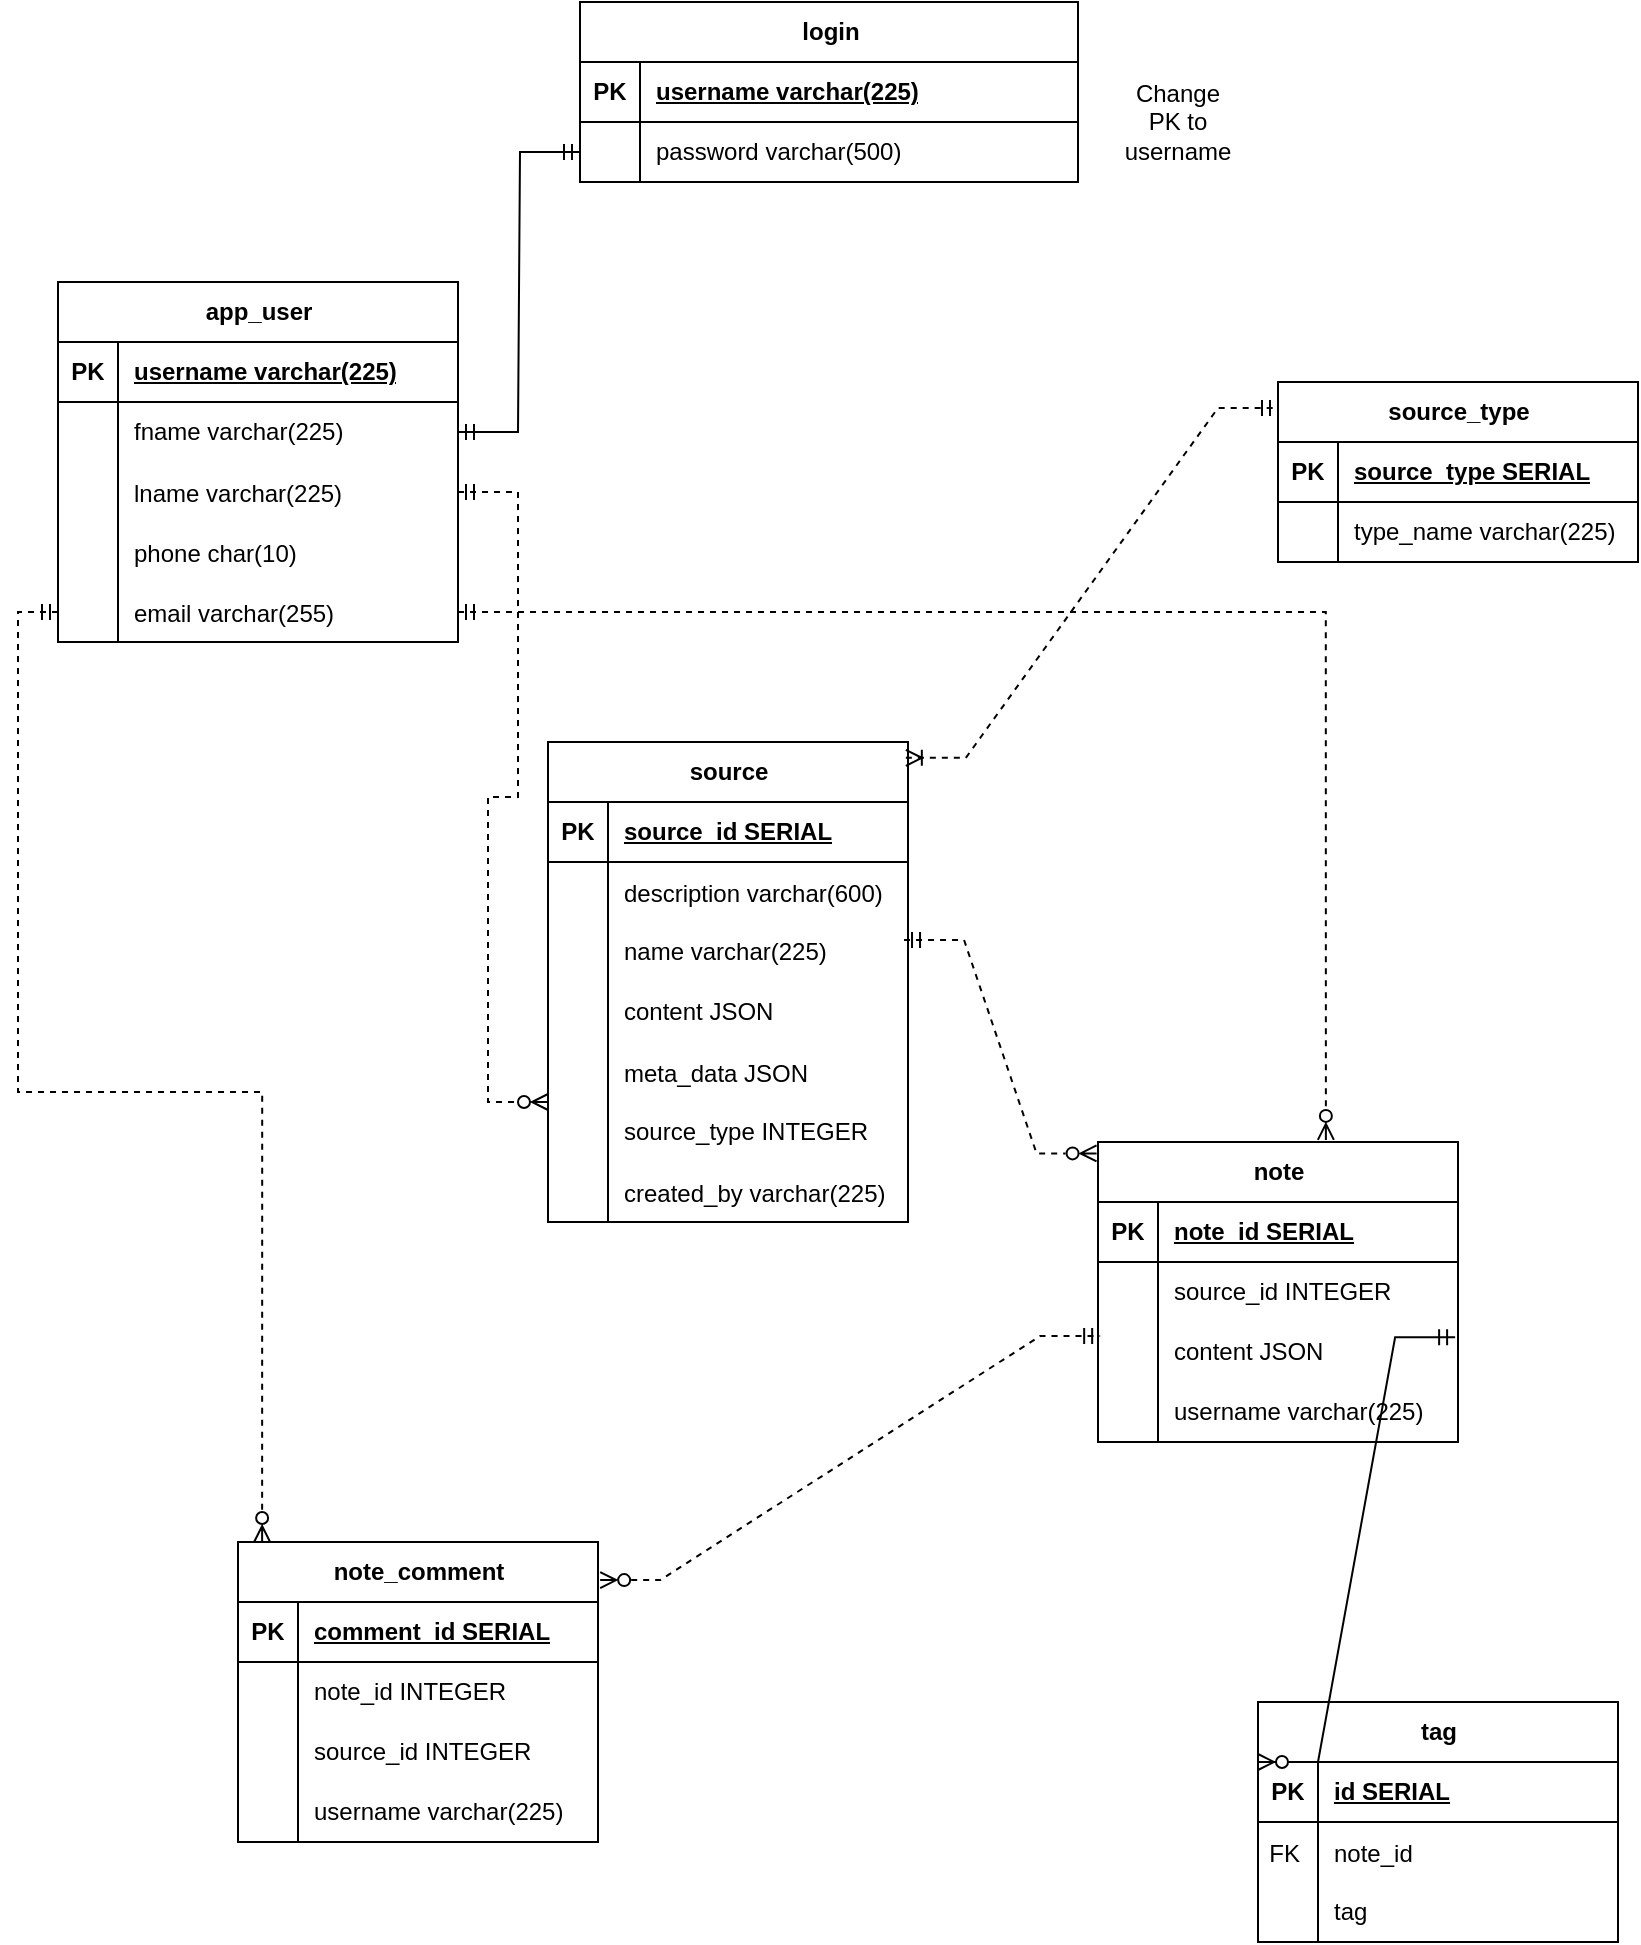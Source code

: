 <mxfile version="23.0.2" type="device">
  <diagram id="R2lEEEUBdFMjLlhIrx00" name="Page-1">
    <mxGraphModel dx="2899" dy="1194" grid="1" gridSize="10" guides="1" tooltips="1" connect="1" arrows="1" fold="1" page="1" pageScale="1" pageWidth="850" pageHeight="1100" math="0" shadow="0" extFonts="Permanent Marker^https://fonts.googleapis.com/css?family=Permanent+Marker">
      <root>
        <mxCell id="0" />
        <mxCell id="1" parent="0" />
        <mxCell id="jBe3QeOH1B4ZWQV6k8TV-5" value="app_user" style="shape=table;startSize=30;container=1;collapsible=1;childLayout=tableLayout;fixedRows=1;rowLines=0;fontStyle=1;align=center;resizeLast=1;html=1;" parent="1" vertex="1">
          <mxGeometry x="10" y="220" width="200" height="180" as="geometry" />
        </mxCell>
        <mxCell id="jBe3QeOH1B4ZWQV6k8TV-6" value="" style="shape=tableRow;horizontal=0;startSize=0;swimlaneHead=0;swimlaneBody=0;fillColor=none;collapsible=0;dropTarget=0;points=[[0,0.5],[1,0.5]];portConstraint=eastwest;top=0;left=0;right=0;bottom=1;" parent="jBe3QeOH1B4ZWQV6k8TV-5" vertex="1">
          <mxGeometry y="30" width="200" height="30" as="geometry" />
        </mxCell>
        <mxCell id="jBe3QeOH1B4ZWQV6k8TV-7" value="PK" style="shape=partialRectangle;connectable=0;fillColor=none;top=0;left=0;bottom=0;right=0;fontStyle=1;overflow=hidden;whiteSpace=wrap;html=1;" parent="jBe3QeOH1B4ZWQV6k8TV-6" vertex="1">
          <mxGeometry width="30" height="30" as="geometry">
            <mxRectangle width="30" height="30" as="alternateBounds" />
          </mxGeometry>
        </mxCell>
        <mxCell id="jBe3QeOH1B4ZWQV6k8TV-8" value="username varchar(225)" style="shape=partialRectangle;connectable=0;fillColor=none;top=0;left=0;bottom=0;right=0;align=left;spacingLeft=6;fontStyle=5;overflow=hidden;whiteSpace=wrap;html=1;" parent="jBe3QeOH1B4ZWQV6k8TV-6" vertex="1">
          <mxGeometry x="30" width="170" height="30" as="geometry">
            <mxRectangle width="170" height="30" as="alternateBounds" />
          </mxGeometry>
        </mxCell>
        <mxCell id="jBe3QeOH1B4ZWQV6k8TV-12" value="" style="shape=tableRow;horizontal=0;startSize=0;swimlaneHead=0;swimlaneBody=0;fillColor=none;collapsible=0;dropTarget=0;points=[[0,0.5],[1,0.5]];portConstraint=eastwest;top=0;left=0;right=0;bottom=0;" parent="jBe3QeOH1B4ZWQV6k8TV-5" vertex="1">
          <mxGeometry y="60" width="200" height="30" as="geometry" />
        </mxCell>
        <mxCell id="jBe3QeOH1B4ZWQV6k8TV-13" value="" style="shape=partialRectangle;connectable=0;fillColor=none;top=0;left=0;bottom=0;right=0;editable=1;overflow=hidden;whiteSpace=wrap;html=1;" parent="jBe3QeOH1B4ZWQV6k8TV-12" vertex="1">
          <mxGeometry width="30" height="30" as="geometry">
            <mxRectangle width="30" height="30" as="alternateBounds" />
          </mxGeometry>
        </mxCell>
        <mxCell id="jBe3QeOH1B4ZWQV6k8TV-14" value="fname varchar(225)" style="shape=partialRectangle;connectable=0;fillColor=none;top=0;left=0;bottom=0;right=0;align=left;spacingLeft=6;overflow=hidden;whiteSpace=wrap;html=1;" parent="jBe3QeOH1B4ZWQV6k8TV-12" vertex="1">
          <mxGeometry x="30" width="170" height="30" as="geometry">
            <mxRectangle width="170" height="30" as="alternateBounds" />
          </mxGeometry>
        </mxCell>
        <mxCell id="jBe3QeOH1B4ZWQV6k8TV-83" value="" style="shape=tableRow;horizontal=0;startSize=0;swimlaneHead=0;swimlaneBody=0;fillColor=none;collapsible=0;dropTarget=0;points=[[0,0.5],[1,0.5]];portConstraint=eastwest;top=0;left=0;right=0;bottom=0;" parent="jBe3QeOH1B4ZWQV6k8TV-5" vertex="1">
          <mxGeometry y="90" width="200" height="30" as="geometry" />
        </mxCell>
        <mxCell id="jBe3QeOH1B4ZWQV6k8TV-84" value="" style="shape=partialRectangle;connectable=0;fillColor=none;top=0;left=0;bottom=0;right=0;editable=1;overflow=hidden;" parent="jBe3QeOH1B4ZWQV6k8TV-83" vertex="1">
          <mxGeometry width="30" height="30" as="geometry">
            <mxRectangle width="30" height="30" as="alternateBounds" />
          </mxGeometry>
        </mxCell>
        <mxCell id="jBe3QeOH1B4ZWQV6k8TV-85" value="lname varchar(225)" style="shape=partialRectangle;connectable=0;fillColor=none;top=0;left=0;bottom=0;right=0;align=left;spacingLeft=6;overflow=hidden;" parent="jBe3QeOH1B4ZWQV6k8TV-83" vertex="1">
          <mxGeometry x="30" width="170" height="30" as="geometry">
            <mxRectangle width="170" height="30" as="alternateBounds" />
          </mxGeometry>
        </mxCell>
        <mxCell id="jBe3QeOH1B4ZWQV6k8TV-128" value="" style="shape=tableRow;horizontal=0;startSize=0;swimlaneHead=0;swimlaneBody=0;fillColor=none;collapsible=0;dropTarget=0;points=[[0,0.5],[1,0.5]];portConstraint=eastwest;top=0;left=0;right=0;bottom=0;" parent="jBe3QeOH1B4ZWQV6k8TV-5" vertex="1">
          <mxGeometry y="120" width="200" height="30" as="geometry" />
        </mxCell>
        <mxCell id="jBe3QeOH1B4ZWQV6k8TV-129" value="" style="shape=partialRectangle;connectable=0;fillColor=none;top=0;left=0;bottom=0;right=0;editable=1;overflow=hidden;" parent="jBe3QeOH1B4ZWQV6k8TV-128" vertex="1">
          <mxGeometry width="30" height="30" as="geometry">
            <mxRectangle width="30" height="30" as="alternateBounds" />
          </mxGeometry>
        </mxCell>
        <mxCell id="jBe3QeOH1B4ZWQV6k8TV-130" value="phone char(10)" style="shape=partialRectangle;connectable=0;fillColor=none;top=0;left=0;bottom=0;right=0;align=left;spacingLeft=6;overflow=hidden;" parent="jBe3QeOH1B4ZWQV6k8TV-128" vertex="1">
          <mxGeometry x="30" width="170" height="30" as="geometry">
            <mxRectangle width="170" height="30" as="alternateBounds" />
          </mxGeometry>
        </mxCell>
        <mxCell id="jBe3QeOH1B4ZWQV6k8TV-86" value="" style="shape=tableRow;horizontal=0;startSize=0;swimlaneHead=0;swimlaneBody=0;fillColor=none;collapsible=0;dropTarget=0;points=[[0,0.5],[1,0.5]];portConstraint=eastwest;top=0;left=0;right=0;bottom=0;" parent="jBe3QeOH1B4ZWQV6k8TV-5" vertex="1">
          <mxGeometry y="150" width="200" height="30" as="geometry" />
        </mxCell>
        <mxCell id="jBe3QeOH1B4ZWQV6k8TV-87" value="" style="shape=partialRectangle;connectable=0;fillColor=none;top=0;left=0;bottom=0;right=0;editable=1;overflow=hidden;" parent="jBe3QeOH1B4ZWQV6k8TV-86" vertex="1">
          <mxGeometry width="30" height="30" as="geometry">
            <mxRectangle width="30" height="30" as="alternateBounds" />
          </mxGeometry>
        </mxCell>
        <mxCell id="jBe3QeOH1B4ZWQV6k8TV-88" value="email varchar(255)" style="shape=partialRectangle;connectable=0;fillColor=none;top=0;left=0;bottom=0;right=0;align=left;spacingLeft=6;overflow=hidden;" parent="jBe3QeOH1B4ZWQV6k8TV-86" vertex="1">
          <mxGeometry x="30" width="170" height="30" as="geometry">
            <mxRectangle width="170" height="30" as="alternateBounds" />
          </mxGeometry>
        </mxCell>
        <mxCell id="jBe3QeOH1B4ZWQV6k8TV-18" value="login" style="shape=table;startSize=30;container=1;collapsible=1;childLayout=tableLayout;fixedRows=1;rowLines=0;fontStyle=1;align=center;resizeLast=1;html=1;" parent="1" vertex="1">
          <mxGeometry x="271" y="80" width="249" height="90" as="geometry" />
        </mxCell>
        <mxCell id="jBe3QeOH1B4ZWQV6k8TV-19" value="" style="shape=tableRow;horizontal=0;startSize=0;swimlaneHead=0;swimlaneBody=0;fillColor=none;collapsible=0;dropTarget=0;points=[[0,0.5],[1,0.5]];portConstraint=eastwest;top=0;left=0;right=0;bottom=1;" parent="jBe3QeOH1B4ZWQV6k8TV-18" vertex="1">
          <mxGeometry y="30" width="249" height="30" as="geometry" />
        </mxCell>
        <mxCell id="jBe3QeOH1B4ZWQV6k8TV-20" value="PK" style="shape=partialRectangle;connectable=0;fillColor=none;top=0;left=0;bottom=0;right=0;fontStyle=1;overflow=hidden;whiteSpace=wrap;html=1;" parent="jBe3QeOH1B4ZWQV6k8TV-19" vertex="1">
          <mxGeometry width="30" height="30" as="geometry">
            <mxRectangle width="30" height="30" as="alternateBounds" />
          </mxGeometry>
        </mxCell>
        <mxCell id="jBe3QeOH1B4ZWQV6k8TV-21" value="username varchar(225)" style="shape=partialRectangle;connectable=0;fillColor=none;top=0;left=0;bottom=0;right=0;align=left;spacingLeft=6;fontStyle=5;overflow=hidden;whiteSpace=wrap;html=1;" parent="jBe3QeOH1B4ZWQV6k8TV-19" vertex="1">
          <mxGeometry x="30" width="219" height="30" as="geometry">
            <mxRectangle width="219" height="30" as="alternateBounds" />
          </mxGeometry>
        </mxCell>
        <mxCell id="jBe3QeOH1B4ZWQV6k8TV-25" value="" style="shape=tableRow;horizontal=0;startSize=0;swimlaneHead=0;swimlaneBody=0;fillColor=none;collapsible=0;dropTarget=0;points=[[0,0.5],[1,0.5]];portConstraint=eastwest;top=0;left=0;right=0;bottom=0;" parent="jBe3QeOH1B4ZWQV6k8TV-18" vertex="1">
          <mxGeometry y="60" width="249" height="30" as="geometry" />
        </mxCell>
        <mxCell id="jBe3QeOH1B4ZWQV6k8TV-26" value="" style="shape=partialRectangle;connectable=0;fillColor=none;top=0;left=0;bottom=0;right=0;editable=1;overflow=hidden;whiteSpace=wrap;html=1;" parent="jBe3QeOH1B4ZWQV6k8TV-25" vertex="1">
          <mxGeometry width="30" height="30" as="geometry">
            <mxRectangle width="30" height="30" as="alternateBounds" />
          </mxGeometry>
        </mxCell>
        <mxCell id="jBe3QeOH1B4ZWQV6k8TV-27" value="password varchar(500)" style="shape=partialRectangle;connectable=0;fillColor=none;top=0;left=0;bottom=0;right=0;align=left;spacingLeft=6;overflow=hidden;whiteSpace=wrap;html=1;" parent="jBe3QeOH1B4ZWQV6k8TV-25" vertex="1">
          <mxGeometry x="30" width="219" height="30" as="geometry">
            <mxRectangle width="219" height="30" as="alternateBounds" />
          </mxGeometry>
        </mxCell>
        <mxCell id="jBe3QeOH1B4ZWQV6k8TV-31" value="source" style="shape=table;startSize=30;container=1;collapsible=1;childLayout=tableLayout;fixedRows=1;rowLines=0;fontStyle=1;align=center;resizeLast=1;html=1;" parent="1" vertex="1">
          <mxGeometry x="255" y="450" width="180" height="240" as="geometry" />
        </mxCell>
        <mxCell id="jBe3QeOH1B4ZWQV6k8TV-32" value="" style="shape=tableRow;horizontal=0;startSize=0;swimlaneHead=0;swimlaneBody=0;fillColor=none;collapsible=0;dropTarget=0;points=[[0,0.5],[1,0.5]];portConstraint=eastwest;top=0;left=0;right=0;bottom=1;" parent="jBe3QeOH1B4ZWQV6k8TV-31" vertex="1">
          <mxGeometry y="30" width="180" height="30" as="geometry" />
        </mxCell>
        <mxCell id="jBe3QeOH1B4ZWQV6k8TV-33" value="PK" style="shape=partialRectangle;connectable=0;fillColor=none;top=0;left=0;bottom=0;right=0;fontStyle=1;overflow=hidden;whiteSpace=wrap;html=1;" parent="jBe3QeOH1B4ZWQV6k8TV-32" vertex="1">
          <mxGeometry width="30" height="30" as="geometry">
            <mxRectangle width="30" height="30" as="alternateBounds" />
          </mxGeometry>
        </mxCell>
        <mxCell id="jBe3QeOH1B4ZWQV6k8TV-34" value="source_id SERIAL" style="shape=partialRectangle;connectable=0;fillColor=none;top=0;left=0;bottom=0;right=0;align=left;spacingLeft=6;fontStyle=5;overflow=hidden;whiteSpace=wrap;html=1;" parent="jBe3QeOH1B4ZWQV6k8TV-32" vertex="1">
          <mxGeometry x="30" width="150" height="30" as="geometry">
            <mxRectangle width="150" height="30" as="alternateBounds" />
          </mxGeometry>
        </mxCell>
        <mxCell id="jBe3QeOH1B4ZWQV6k8TV-123" value="" style="shape=tableRow;horizontal=0;startSize=0;swimlaneHead=0;swimlaneBody=0;fillColor=none;collapsible=0;dropTarget=0;points=[[0,0.5],[1,0.5]];portConstraint=eastwest;top=0;left=0;right=0;bottom=0;" parent="jBe3QeOH1B4ZWQV6k8TV-31" vertex="1">
          <mxGeometry y="60" width="180" height="30" as="geometry" />
        </mxCell>
        <mxCell id="jBe3QeOH1B4ZWQV6k8TV-124" value="" style="shape=partialRectangle;connectable=0;fillColor=none;top=0;left=0;bottom=0;right=0;editable=1;overflow=hidden;" parent="jBe3QeOH1B4ZWQV6k8TV-123" vertex="1">
          <mxGeometry width="30" height="30" as="geometry">
            <mxRectangle width="30" height="30" as="alternateBounds" />
          </mxGeometry>
        </mxCell>
        <mxCell id="jBe3QeOH1B4ZWQV6k8TV-125" value="description varchar(600)" style="shape=partialRectangle;connectable=0;fillColor=none;top=0;left=0;bottom=0;right=0;align=left;spacingLeft=6;overflow=hidden;" parent="jBe3QeOH1B4ZWQV6k8TV-123" vertex="1">
          <mxGeometry x="30" width="150" height="30" as="geometry">
            <mxRectangle width="150" height="30" as="alternateBounds" />
          </mxGeometry>
        </mxCell>
        <mxCell id="jBe3QeOH1B4ZWQV6k8TV-35" value="" style="shape=tableRow;horizontal=0;startSize=0;swimlaneHead=0;swimlaneBody=0;fillColor=none;collapsible=0;dropTarget=0;points=[[0,0.5],[1,0.5]];portConstraint=eastwest;top=0;left=0;right=0;bottom=0;" parent="jBe3QeOH1B4ZWQV6k8TV-31" vertex="1">
          <mxGeometry y="90" width="180" height="30" as="geometry" />
        </mxCell>
        <mxCell id="jBe3QeOH1B4ZWQV6k8TV-36" value="" style="shape=partialRectangle;connectable=0;fillColor=none;top=0;left=0;bottom=0;right=0;editable=1;overflow=hidden;whiteSpace=wrap;html=1;" parent="jBe3QeOH1B4ZWQV6k8TV-35" vertex="1">
          <mxGeometry width="30" height="30" as="geometry">
            <mxRectangle width="30" height="30" as="alternateBounds" />
          </mxGeometry>
        </mxCell>
        <mxCell id="jBe3QeOH1B4ZWQV6k8TV-37" value="name varchar(225)" style="shape=partialRectangle;connectable=0;fillColor=none;top=0;left=0;bottom=0;right=0;align=left;spacingLeft=6;overflow=hidden;whiteSpace=wrap;html=1;" parent="jBe3QeOH1B4ZWQV6k8TV-35" vertex="1">
          <mxGeometry x="30" width="150" height="30" as="geometry">
            <mxRectangle width="150" height="30" as="alternateBounds" />
          </mxGeometry>
        </mxCell>
        <mxCell id="jBe3QeOH1B4ZWQV6k8TV-38" value="" style="shape=tableRow;horizontal=0;startSize=0;swimlaneHead=0;swimlaneBody=0;fillColor=none;collapsible=0;dropTarget=0;points=[[0,0.5],[1,0.5]];portConstraint=eastwest;top=0;left=0;right=0;bottom=0;" parent="jBe3QeOH1B4ZWQV6k8TV-31" vertex="1">
          <mxGeometry y="120" width="180" height="30" as="geometry" />
        </mxCell>
        <mxCell id="jBe3QeOH1B4ZWQV6k8TV-39" value="" style="shape=partialRectangle;connectable=0;fillColor=none;top=0;left=0;bottom=0;right=0;editable=1;overflow=hidden;whiteSpace=wrap;html=1;" parent="jBe3QeOH1B4ZWQV6k8TV-38" vertex="1">
          <mxGeometry width="30" height="30" as="geometry">
            <mxRectangle width="30" height="30" as="alternateBounds" />
          </mxGeometry>
        </mxCell>
        <mxCell id="jBe3QeOH1B4ZWQV6k8TV-40" value="content JSON" style="shape=partialRectangle;connectable=0;fillColor=none;top=0;left=0;bottom=0;right=0;align=left;spacingLeft=6;overflow=hidden;whiteSpace=wrap;html=1;" parent="jBe3QeOH1B4ZWQV6k8TV-38" vertex="1">
          <mxGeometry x="30" width="150" height="30" as="geometry">
            <mxRectangle width="150" height="30" as="alternateBounds" />
          </mxGeometry>
        </mxCell>
        <mxCell id="jBe3QeOH1B4ZWQV6k8TV-106" value="" style="shape=tableRow;horizontal=0;startSize=0;swimlaneHead=0;swimlaneBody=0;fillColor=none;collapsible=0;dropTarget=0;points=[[0,0.5],[1,0.5]];portConstraint=eastwest;top=0;left=0;right=0;bottom=0;" parent="jBe3QeOH1B4ZWQV6k8TV-31" vertex="1">
          <mxGeometry y="150" width="180" height="30" as="geometry" />
        </mxCell>
        <mxCell id="jBe3QeOH1B4ZWQV6k8TV-107" value="" style="shape=partialRectangle;connectable=0;fillColor=none;top=0;left=0;bottom=0;right=0;editable=1;overflow=hidden;" parent="jBe3QeOH1B4ZWQV6k8TV-106" vertex="1">
          <mxGeometry width="30" height="30" as="geometry">
            <mxRectangle width="30" height="30" as="alternateBounds" />
          </mxGeometry>
        </mxCell>
        <mxCell id="jBe3QeOH1B4ZWQV6k8TV-108" value="meta_data JSON" style="shape=partialRectangle;connectable=0;fillColor=none;top=0;left=0;bottom=0;right=0;align=left;spacingLeft=6;overflow=hidden;" parent="jBe3QeOH1B4ZWQV6k8TV-106" vertex="1">
          <mxGeometry x="30" width="150" height="30" as="geometry">
            <mxRectangle width="150" height="30" as="alternateBounds" />
          </mxGeometry>
        </mxCell>
        <mxCell id="jBe3QeOH1B4ZWQV6k8TV-41" value="" style="shape=tableRow;horizontal=0;startSize=0;swimlaneHead=0;swimlaneBody=0;fillColor=none;collapsible=0;dropTarget=0;points=[[0,0.5],[1,0.5]];portConstraint=eastwest;top=0;left=0;right=0;bottom=0;" parent="jBe3QeOH1B4ZWQV6k8TV-31" vertex="1">
          <mxGeometry y="180" width="180" height="30" as="geometry" />
        </mxCell>
        <mxCell id="jBe3QeOH1B4ZWQV6k8TV-42" value="" style="shape=partialRectangle;connectable=0;fillColor=none;top=0;left=0;bottom=0;right=0;editable=1;overflow=hidden;whiteSpace=wrap;html=1;" parent="jBe3QeOH1B4ZWQV6k8TV-41" vertex="1">
          <mxGeometry width="30" height="30" as="geometry">
            <mxRectangle width="30" height="30" as="alternateBounds" />
          </mxGeometry>
        </mxCell>
        <mxCell id="jBe3QeOH1B4ZWQV6k8TV-43" value="source_type INTEGER" style="shape=partialRectangle;connectable=0;fillColor=none;top=0;left=0;bottom=0;right=0;align=left;spacingLeft=6;overflow=hidden;whiteSpace=wrap;html=1;" parent="jBe3QeOH1B4ZWQV6k8TV-41" vertex="1">
          <mxGeometry x="30" width="150" height="30" as="geometry">
            <mxRectangle width="150" height="30" as="alternateBounds" />
          </mxGeometry>
        </mxCell>
        <mxCell id="jBe3QeOH1B4ZWQV6k8TV-114" value="" style="shape=tableRow;horizontal=0;startSize=0;swimlaneHead=0;swimlaneBody=0;fillColor=none;collapsible=0;dropTarget=0;points=[[0,0.5],[1,0.5]];portConstraint=eastwest;top=0;left=0;right=0;bottom=0;" parent="jBe3QeOH1B4ZWQV6k8TV-31" vertex="1">
          <mxGeometry y="210" width="180" height="30" as="geometry" />
        </mxCell>
        <mxCell id="jBe3QeOH1B4ZWQV6k8TV-115" value="" style="shape=partialRectangle;connectable=0;fillColor=none;top=0;left=0;bottom=0;right=0;editable=1;overflow=hidden;" parent="jBe3QeOH1B4ZWQV6k8TV-114" vertex="1">
          <mxGeometry width="30" height="30" as="geometry">
            <mxRectangle width="30" height="30" as="alternateBounds" />
          </mxGeometry>
        </mxCell>
        <mxCell id="jBe3QeOH1B4ZWQV6k8TV-116" value="created_by varchar(225)" style="shape=partialRectangle;connectable=0;fillColor=none;top=0;left=0;bottom=0;right=0;align=left;spacingLeft=6;overflow=hidden;" parent="jBe3QeOH1B4ZWQV6k8TV-114" vertex="1">
          <mxGeometry x="30" width="150" height="30" as="geometry">
            <mxRectangle width="150" height="30" as="alternateBounds" />
          </mxGeometry>
        </mxCell>
        <mxCell id="jBe3QeOH1B4ZWQV6k8TV-44" value="source_type" style="shape=table;startSize=30;container=1;collapsible=1;childLayout=tableLayout;fixedRows=1;rowLines=0;fontStyle=1;align=center;resizeLast=1;html=1;" parent="1" vertex="1">
          <mxGeometry x="620" y="270" width="180" height="90" as="geometry" />
        </mxCell>
        <mxCell id="jBe3QeOH1B4ZWQV6k8TV-45" value="" style="shape=tableRow;horizontal=0;startSize=0;swimlaneHead=0;swimlaneBody=0;fillColor=none;collapsible=0;dropTarget=0;points=[[0,0.5],[1,0.5]];portConstraint=eastwest;top=0;left=0;right=0;bottom=1;" parent="jBe3QeOH1B4ZWQV6k8TV-44" vertex="1">
          <mxGeometry y="30" width="180" height="30" as="geometry" />
        </mxCell>
        <mxCell id="jBe3QeOH1B4ZWQV6k8TV-46" value="PK" style="shape=partialRectangle;connectable=0;fillColor=none;top=0;left=0;bottom=0;right=0;fontStyle=1;overflow=hidden;whiteSpace=wrap;html=1;" parent="jBe3QeOH1B4ZWQV6k8TV-45" vertex="1">
          <mxGeometry width="30" height="30" as="geometry">
            <mxRectangle width="30" height="30" as="alternateBounds" />
          </mxGeometry>
        </mxCell>
        <mxCell id="jBe3QeOH1B4ZWQV6k8TV-47" value="source_type SERIAL" style="shape=partialRectangle;connectable=0;fillColor=none;top=0;left=0;bottom=0;right=0;align=left;spacingLeft=6;fontStyle=5;overflow=hidden;whiteSpace=wrap;html=1;" parent="jBe3QeOH1B4ZWQV6k8TV-45" vertex="1">
          <mxGeometry x="30" width="150" height="30" as="geometry">
            <mxRectangle width="150" height="30" as="alternateBounds" />
          </mxGeometry>
        </mxCell>
        <mxCell id="jBe3QeOH1B4ZWQV6k8TV-48" value="" style="shape=tableRow;horizontal=0;startSize=0;swimlaneHead=0;swimlaneBody=0;fillColor=none;collapsible=0;dropTarget=0;points=[[0,0.5],[1,0.5]];portConstraint=eastwest;top=0;left=0;right=0;bottom=0;" parent="jBe3QeOH1B4ZWQV6k8TV-44" vertex="1">
          <mxGeometry y="60" width="180" height="30" as="geometry" />
        </mxCell>
        <mxCell id="jBe3QeOH1B4ZWQV6k8TV-49" value="" style="shape=partialRectangle;connectable=0;fillColor=none;top=0;left=0;bottom=0;right=0;editable=1;overflow=hidden;whiteSpace=wrap;html=1;" parent="jBe3QeOH1B4ZWQV6k8TV-48" vertex="1">
          <mxGeometry width="30" height="30" as="geometry">
            <mxRectangle width="30" height="30" as="alternateBounds" />
          </mxGeometry>
        </mxCell>
        <mxCell id="jBe3QeOH1B4ZWQV6k8TV-50" value="type_name varchar(225)" style="shape=partialRectangle;connectable=0;fillColor=none;top=0;left=0;bottom=0;right=0;align=left;spacingLeft=6;overflow=hidden;whiteSpace=wrap;html=1;" parent="jBe3QeOH1B4ZWQV6k8TV-48" vertex="1">
          <mxGeometry x="30" width="150" height="30" as="geometry">
            <mxRectangle width="150" height="30" as="alternateBounds" />
          </mxGeometry>
        </mxCell>
        <mxCell id="jBe3QeOH1B4ZWQV6k8TV-70" value="note" style="shape=table;startSize=30;container=1;collapsible=1;childLayout=tableLayout;fixedRows=1;rowLines=0;fontStyle=1;align=center;resizeLast=1;html=1;" parent="1" vertex="1">
          <mxGeometry x="530" y="650" width="180" height="150" as="geometry" />
        </mxCell>
        <mxCell id="jBe3QeOH1B4ZWQV6k8TV-71" value="" style="shape=tableRow;horizontal=0;startSize=0;swimlaneHead=0;swimlaneBody=0;fillColor=none;collapsible=0;dropTarget=0;points=[[0,0.5],[1,0.5]];portConstraint=eastwest;top=0;left=0;right=0;bottom=1;" parent="jBe3QeOH1B4ZWQV6k8TV-70" vertex="1">
          <mxGeometry y="30" width="180" height="30" as="geometry" />
        </mxCell>
        <mxCell id="jBe3QeOH1B4ZWQV6k8TV-72" value="PK" style="shape=partialRectangle;connectable=0;fillColor=none;top=0;left=0;bottom=0;right=0;fontStyle=1;overflow=hidden;whiteSpace=wrap;html=1;" parent="jBe3QeOH1B4ZWQV6k8TV-71" vertex="1">
          <mxGeometry width="30" height="30" as="geometry">
            <mxRectangle width="30" height="30" as="alternateBounds" />
          </mxGeometry>
        </mxCell>
        <mxCell id="jBe3QeOH1B4ZWQV6k8TV-73" value="note_id SERIAL" style="shape=partialRectangle;connectable=0;fillColor=none;top=0;left=0;bottom=0;right=0;align=left;spacingLeft=6;fontStyle=5;overflow=hidden;whiteSpace=wrap;html=1;" parent="jBe3QeOH1B4ZWQV6k8TV-71" vertex="1">
          <mxGeometry x="30" width="150" height="30" as="geometry">
            <mxRectangle width="150" height="30" as="alternateBounds" />
          </mxGeometry>
        </mxCell>
        <mxCell id="jBe3QeOH1B4ZWQV6k8TV-74" value="" style="shape=tableRow;horizontal=0;startSize=0;swimlaneHead=0;swimlaneBody=0;fillColor=none;collapsible=0;dropTarget=0;points=[[0,0.5],[1,0.5]];portConstraint=eastwest;top=0;left=0;right=0;bottom=0;" parent="jBe3QeOH1B4ZWQV6k8TV-70" vertex="1">
          <mxGeometry y="60" width="180" height="30" as="geometry" />
        </mxCell>
        <mxCell id="jBe3QeOH1B4ZWQV6k8TV-75" value="" style="shape=partialRectangle;connectable=0;fillColor=none;top=0;left=0;bottom=0;right=0;editable=1;overflow=hidden;whiteSpace=wrap;html=1;" parent="jBe3QeOH1B4ZWQV6k8TV-74" vertex="1">
          <mxGeometry width="30" height="30" as="geometry">
            <mxRectangle width="30" height="30" as="alternateBounds" />
          </mxGeometry>
        </mxCell>
        <mxCell id="jBe3QeOH1B4ZWQV6k8TV-76" value="source_id INTEGER" style="shape=partialRectangle;connectable=0;fillColor=none;top=0;left=0;bottom=0;right=0;align=left;spacingLeft=6;overflow=hidden;whiteSpace=wrap;html=1;" parent="jBe3QeOH1B4ZWQV6k8TV-74" vertex="1">
          <mxGeometry x="30" width="150" height="30" as="geometry">
            <mxRectangle width="150" height="30" as="alternateBounds" />
          </mxGeometry>
        </mxCell>
        <mxCell id="jBe3QeOH1B4ZWQV6k8TV-77" value="" style="shape=tableRow;horizontal=0;startSize=0;swimlaneHead=0;swimlaneBody=0;fillColor=none;collapsible=0;dropTarget=0;points=[[0,0.5],[1,0.5]];portConstraint=eastwest;top=0;left=0;right=0;bottom=0;" parent="jBe3QeOH1B4ZWQV6k8TV-70" vertex="1">
          <mxGeometry y="90" width="180" height="30" as="geometry" />
        </mxCell>
        <mxCell id="jBe3QeOH1B4ZWQV6k8TV-78" value="" style="shape=partialRectangle;connectable=0;fillColor=none;top=0;left=0;bottom=0;right=0;editable=1;overflow=hidden;whiteSpace=wrap;html=1;" parent="jBe3QeOH1B4ZWQV6k8TV-77" vertex="1">
          <mxGeometry width="30" height="30" as="geometry">
            <mxRectangle width="30" height="30" as="alternateBounds" />
          </mxGeometry>
        </mxCell>
        <mxCell id="jBe3QeOH1B4ZWQV6k8TV-79" value="content JSON" style="shape=partialRectangle;connectable=0;fillColor=none;top=0;left=0;bottom=0;right=0;align=left;spacingLeft=6;overflow=hidden;whiteSpace=wrap;html=1;" parent="jBe3QeOH1B4ZWQV6k8TV-77" vertex="1">
          <mxGeometry x="30" width="150" height="30" as="geometry">
            <mxRectangle width="150" height="30" as="alternateBounds" />
          </mxGeometry>
        </mxCell>
        <mxCell id="jBe3QeOH1B4ZWQV6k8TV-80" value="" style="shape=tableRow;horizontal=0;startSize=0;swimlaneHead=0;swimlaneBody=0;fillColor=none;collapsible=0;dropTarget=0;points=[[0,0.5],[1,0.5]];portConstraint=eastwest;top=0;left=0;right=0;bottom=0;" parent="jBe3QeOH1B4ZWQV6k8TV-70" vertex="1">
          <mxGeometry y="120" width="180" height="30" as="geometry" />
        </mxCell>
        <mxCell id="jBe3QeOH1B4ZWQV6k8TV-81" value="" style="shape=partialRectangle;connectable=0;fillColor=none;top=0;left=0;bottom=0;right=0;editable=1;overflow=hidden;whiteSpace=wrap;html=1;" parent="jBe3QeOH1B4ZWQV6k8TV-80" vertex="1">
          <mxGeometry width="30" height="30" as="geometry">
            <mxRectangle width="30" height="30" as="alternateBounds" />
          </mxGeometry>
        </mxCell>
        <mxCell id="jBe3QeOH1B4ZWQV6k8TV-82" value="username varchar(225)" style="shape=partialRectangle;connectable=0;fillColor=none;top=0;left=0;bottom=0;right=0;align=left;spacingLeft=6;overflow=hidden;whiteSpace=wrap;html=1;" parent="jBe3QeOH1B4ZWQV6k8TV-80" vertex="1">
          <mxGeometry x="30" width="150" height="30" as="geometry">
            <mxRectangle width="150" height="30" as="alternateBounds" />
          </mxGeometry>
        </mxCell>
        <mxCell id="jBe3QeOH1B4ZWQV6k8TV-92" value="" style="edgeStyle=entityRelationEdgeStyle;fontSize=12;html=1;endArrow=ERmandOne;startArrow=ERmandOne;rounded=0;exitX=1;exitY=0.5;exitDx=0;exitDy=0;entryX=0;entryY=0.5;entryDx=0;entryDy=0;endFill=0;startFill=0;" parent="1" edge="1">
          <mxGeometry width="100" height="100" relative="1" as="geometry">
            <mxPoint x="210" y="295" as="sourcePoint" />
            <mxPoint x="271" y="155" as="targetPoint" />
            <Array as="points">
              <mxPoint x="250" y="390" />
            </Array>
          </mxGeometry>
        </mxCell>
        <mxCell id="jBe3QeOH1B4ZWQV6k8TV-93" value="note_comment" style="shape=table;startSize=30;container=1;collapsible=1;childLayout=tableLayout;fixedRows=1;rowLines=0;fontStyle=1;align=center;resizeLast=1;html=1;" parent="1" vertex="1">
          <mxGeometry x="100" y="850" width="180" height="150" as="geometry" />
        </mxCell>
        <mxCell id="jBe3QeOH1B4ZWQV6k8TV-94" value="" style="shape=tableRow;horizontal=0;startSize=0;swimlaneHead=0;swimlaneBody=0;fillColor=none;collapsible=0;dropTarget=0;points=[[0,0.5],[1,0.5]];portConstraint=eastwest;top=0;left=0;right=0;bottom=1;" parent="jBe3QeOH1B4ZWQV6k8TV-93" vertex="1">
          <mxGeometry y="30" width="180" height="30" as="geometry" />
        </mxCell>
        <mxCell id="jBe3QeOH1B4ZWQV6k8TV-95" value="PK" style="shape=partialRectangle;connectable=0;fillColor=none;top=0;left=0;bottom=0;right=0;fontStyle=1;overflow=hidden;whiteSpace=wrap;html=1;" parent="jBe3QeOH1B4ZWQV6k8TV-94" vertex="1">
          <mxGeometry width="30" height="30" as="geometry">
            <mxRectangle width="30" height="30" as="alternateBounds" />
          </mxGeometry>
        </mxCell>
        <mxCell id="jBe3QeOH1B4ZWQV6k8TV-96" value="comment_id SERIAL" style="shape=partialRectangle;connectable=0;fillColor=none;top=0;left=0;bottom=0;right=0;align=left;spacingLeft=6;fontStyle=5;overflow=hidden;whiteSpace=wrap;html=1;" parent="jBe3QeOH1B4ZWQV6k8TV-94" vertex="1">
          <mxGeometry x="30" width="150" height="30" as="geometry">
            <mxRectangle width="150" height="30" as="alternateBounds" />
          </mxGeometry>
        </mxCell>
        <mxCell id="jBe3QeOH1B4ZWQV6k8TV-97" value="" style="shape=tableRow;horizontal=0;startSize=0;swimlaneHead=0;swimlaneBody=0;fillColor=none;collapsible=0;dropTarget=0;points=[[0,0.5],[1,0.5]];portConstraint=eastwest;top=0;left=0;right=0;bottom=0;" parent="jBe3QeOH1B4ZWQV6k8TV-93" vertex="1">
          <mxGeometry y="60" width="180" height="30" as="geometry" />
        </mxCell>
        <mxCell id="jBe3QeOH1B4ZWQV6k8TV-98" value="" style="shape=partialRectangle;connectable=0;fillColor=none;top=0;left=0;bottom=0;right=0;editable=1;overflow=hidden;whiteSpace=wrap;html=1;" parent="jBe3QeOH1B4ZWQV6k8TV-97" vertex="1">
          <mxGeometry width="30" height="30" as="geometry">
            <mxRectangle width="30" height="30" as="alternateBounds" />
          </mxGeometry>
        </mxCell>
        <mxCell id="jBe3QeOH1B4ZWQV6k8TV-99" value="note_id INTEGER" style="shape=partialRectangle;connectable=0;fillColor=none;top=0;left=0;bottom=0;right=0;align=left;spacingLeft=6;overflow=hidden;whiteSpace=wrap;html=1;" parent="jBe3QeOH1B4ZWQV6k8TV-97" vertex="1">
          <mxGeometry x="30" width="150" height="30" as="geometry">
            <mxRectangle width="150" height="30" as="alternateBounds" />
          </mxGeometry>
        </mxCell>
        <mxCell id="jBe3QeOH1B4ZWQV6k8TV-100" value="" style="shape=tableRow;horizontal=0;startSize=0;swimlaneHead=0;swimlaneBody=0;fillColor=none;collapsible=0;dropTarget=0;points=[[0,0.5],[1,0.5]];portConstraint=eastwest;top=0;left=0;right=0;bottom=0;" parent="jBe3QeOH1B4ZWQV6k8TV-93" vertex="1">
          <mxGeometry y="90" width="180" height="30" as="geometry" />
        </mxCell>
        <mxCell id="jBe3QeOH1B4ZWQV6k8TV-101" value="" style="shape=partialRectangle;connectable=0;fillColor=none;top=0;left=0;bottom=0;right=0;editable=1;overflow=hidden;whiteSpace=wrap;html=1;" parent="jBe3QeOH1B4ZWQV6k8TV-100" vertex="1">
          <mxGeometry width="30" height="30" as="geometry">
            <mxRectangle width="30" height="30" as="alternateBounds" />
          </mxGeometry>
        </mxCell>
        <mxCell id="jBe3QeOH1B4ZWQV6k8TV-102" value="source_id INTEGER" style="shape=partialRectangle;connectable=0;fillColor=none;top=0;left=0;bottom=0;right=0;align=left;spacingLeft=6;overflow=hidden;whiteSpace=wrap;html=1;" parent="jBe3QeOH1B4ZWQV6k8TV-100" vertex="1">
          <mxGeometry x="30" width="150" height="30" as="geometry">
            <mxRectangle width="150" height="30" as="alternateBounds" />
          </mxGeometry>
        </mxCell>
        <mxCell id="jBe3QeOH1B4ZWQV6k8TV-103" value="" style="shape=tableRow;horizontal=0;startSize=0;swimlaneHead=0;swimlaneBody=0;fillColor=none;collapsible=0;dropTarget=0;points=[[0,0.5],[1,0.5]];portConstraint=eastwest;top=0;left=0;right=0;bottom=0;" parent="jBe3QeOH1B4ZWQV6k8TV-93" vertex="1">
          <mxGeometry y="120" width="180" height="30" as="geometry" />
        </mxCell>
        <mxCell id="jBe3QeOH1B4ZWQV6k8TV-104" value="" style="shape=partialRectangle;connectable=0;fillColor=none;top=0;left=0;bottom=0;right=0;editable=1;overflow=hidden;whiteSpace=wrap;html=1;" parent="jBe3QeOH1B4ZWQV6k8TV-103" vertex="1">
          <mxGeometry width="30" height="30" as="geometry">
            <mxRectangle width="30" height="30" as="alternateBounds" />
          </mxGeometry>
        </mxCell>
        <mxCell id="jBe3QeOH1B4ZWQV6k8TV-105" value="username varchar(225)" style="shape=partialRectangle;connectable=0;fillColor=none;top=0;left=0;bottom=0;right=0;align=left;spacingLeft=6;overflow=hidden;whiteSpace=wrap;html=1;" parent="jBe3QeOH1B4ZWQV6k8TV-103" vertex="1">
          <mxGeometry x="30" width="150" height="30" as="geometry">
            <mxRectangle width="150" height="30" as="alternateBounds" />
          </mxGeometry>
        </mxCell>
        <mxCell id="jBe3QeOH1B4ZWQV6k8TV-109" value="" style="edgeStyle=entityRelationEdgeStyle;fontSize=12;html=1;endArrow=ERzeroToMany;rounded=0;exitX=0.989;exitY=0.3;exitDx=0;exitDy=0;exitPerimeter=0;dashed=1;endFill=0;startArrow=ERmandOne;startFill=0;entryX=-0.004;entryY=0.038;entryDx=0;entryDy=0;entryPerimeter=0;" parent="1" source="jBe3QeOH1B4ZWQV6k8TV-35" target="jBe3QeOH1B4ZWQV6k8TV-70" edge="1">
          <mxGeometry width="100" height="100" relative="1" as="geometry">
            <mxPoint x="473.96" y="630.0" as="sourcePoint" />
            <mxPoint x="640" y="892.98" as="targetPoint" />
            <Array as="points">
              <mxPoint x="555.04" y="775.93" />
              <mxPoint x="785.04" y="635.93" />
            </Array>
          </mxGeometry>
        </mxCell>
        <mxCell id="jBe3QeOH1B4ZWQV6k8TV-112" value="" style="edgeStyle=entityRelationEdgeStyle;fontSize=12;html=1;endArrow=ERmandOne;endFill=0;rounded=0;entryX=0.006;entryY=1.233;entryDx=0;entryDy=0;entryPerimeter=0;exitX=1.006;exitY=0.127;exitDx=0;exitDy=0;exitPerimeter=0;dashed=1;startArrow=ERzeroToMany;startFill=0;" parent="1" source="jBe3QeOH1B4ZWQV6k8TV-93" target="jBe3QeOH1B4ZWQV6k8TV-74" edge="1">
          <mxGeometry width="100" height="100" relative="1" as="geometry">
            <mxPoint x="350" y="895.01" as="sourcePoint" />
            <mxPoint x="546.94" y="820" as="targetPoint" />
            <Array as="points">
              <mxPoint x="280" y="795.01" />
            </Array>
          </mxGeometry>
        </mxCell>
        <mxCell id="jBe3QeOH1B4ZWQV6k8TV-117" value="" style="edgeStyle=entityRelationEdgeStyle;fontSize=12;html=1;endArrow=ERzeroToMany;endFill=0;rounded=0;entryX=0;entryY=0;entryDx=0;entryDy=0;entryPerimeter=0;exitX=1;exitY=0.5;exitDx=0;exitDy=0;dashed=1;startArrow=ERmandOne;startFill=0;" parent="1" source="jBe3QeOH1B4ZWQV6k8TV-83" target="jBe3QeOH1B4ZWQV6k8TV-41" edge="1">
          <mxGeometry width="100" height="100" relative="1" as="geometry">
            <mxPoint x="84.97" y="462.01" as="sourcePoint" />
            <mxPoint x="260" y="747.99" as="targetPoint" />
            <Array as="points">
              <mxPoint x="90" y="510" />
            </Array>
          </mxGeometry>
        </mxCell>
        <mxCell id="jBe3QeOH1B4ZWQV6k8TV-118" value="" style="edgeStyle=entityRelationEdgeStyle;fontSize=12;html=1;endArrow=ERmandOne;endFill=0;rounded=0;entryX=0;entryY=0.144;entryDx=0;entryDy=0;entryPerimeter=0;exitX=0.994;exitY=0.033;exitDx=0;exitDy=0;exitPerimeter=0;dashed=1;startArrow=ERoneToMany;startFill=0;" parent="1" source="jBe3QeOH1B4ZWQV6k8TV-31" target="jBe3QeOH1B4ZWQV6k8TV-44" edge="1">
          <mxGeometry width="100" height="100" relative="1" as="geometry">
            <mxPoint x="540" y="550" as="sourcePoint" />
            <mxPoint x="640" y="450" as="targetPoint" />
          </mxGeometry>
        </mxCell>
        <mxCell id="jBe3QeOH1B4ZWQV6k8TV-121" style="edgeStyle=orthogonalEdgeStyle;rounded=0;orthogonalLoop=1;jettySize=auto;html=1;exitX=0;exitY=0.5;exitDx=0;exitDy=0;entryX=0.067;entryY=0;entryDx=0;entryDy=0;entryPerimeter=0;endArrow=ERzeroToMany;endFill=0;dashed=1;startArrow=ERmandOne;startFill=0;" parent="1" source="jBe3QeOH1B4ZWQV6k8TV-86" target="jBe3QeOH1B4ZWQV6k8TV-93" edge="1">
          <mxGeometry relative="1" as="geometry" />
        </mxCell>
        <mxCell id="jBe3QeOH1B4ZWQV6k8TV-122" style="edgeStyle=orthogonalEdgeStyle;rounded=0;orthogonalLoop=1;jettySize=auto;html=1;exitX=1;exitY=0.5;exitDx=0;exitDy=0;entryX=0.633;entryY=-0.007;entryDx=0;entryDy=0;entryPerimeter=0;dashed=1;startArrow=ERmandOne;startFill=0;endArrow=ERzeroToMany;endFill=0;" parent="1" source="jBe3QeOH1B4ZWQV6k8TV-86" target="jBe3QeOH1B4ZWQV6k8TV-70" edge="1">
          <mxGeometry relative="1" as="geometry" />
        </mxCell>
        <mxCell id="rFQzYoP4doGV_AW9fZMS-1" value="Change PK to username" style="text;html=1;strokeColor=none;fillColor=none;align=center;verticalAlign=middle;whiteSpace=wrap;rounded=0;" parent="1" vertex="1">
          <mxGeometry x="540" y="125" width="60" height="30" as="geometry" />
        </mxCell>
        <mxCell id="YiDFQ2-4K7baxik6Ycsy-1" value="tag" style="shape=table;startSize=30;container=1;collapsible=1;childLayout=tableLayout;fixedRows=1;rowLines=0;fontStyle=1;align=center;resizeLast=1;html=1;" parent="1" vertex="1">
          <mxGeometry x="610" y="930" width="180" height="120" as="geometry" />
        </mxCell>
        <mxCell id="YiDFQ2-4K7baxik6Ycsy-2" value="" style="shape=tableRow;horizontal=0;startSize=0;swimlaneHead=0;swimlaneBody=0;fillColor=none;collapsible=0;dropTarget=0;points=[[0,0.5],[1,0.5]];portConstraint=eastwest;top=0;left=0;right=0;bottom=1;" parent="YiDFQ2-4K7baxik6Ycsy-1" vertex="1">
          <mxGeometry y="30" width="180" height="30" as="geometry" />
        </mxCell>
        <mxCell id="YiDFQ2-4K7baxik6Ycsy-3" value="PK" style="shape=partialRectangle;connectable=0;fillColor=none;top=0;left=0;bottom=0;right=0;fontStyle=1;overflow=hidden;whiteSpace=wrap;html=1;" parent="YiDFQ2-4K7baxik6Ycsy-2" vertex="1">
          <mxGeometry width="30" height="30" as="geometry">
            <mxRectangle width="30" height="30" as="alternateBounds" />
          </mxGeometry>
        </mxCell>
        <mxCell id="YiDFQ2-4K7baxik6Ycsy-4" value="id SERIAL" style="shape=partialRectangle;connectable=0;fillColor=none;top=0;left=0;bottom=0;right=0;align=left;spacingLeft=6;fontStyle=5;overflow=hidden;whiteSpace=wrap;html=1;" parent="YiDFQ2-4K7baxik6Ycsy-2" vertex="1">
          <mxGeometry x="30" width="150" height="30" as="geometry">
            <mxRectangle width="150" height="30" as="alternateBounds" />
          </mxGeometry>
        </mxCell>
        <mxCell id="YiDFQ2-4K7baxik6Ycsy-16" value="" style="shape=tableRow;horizontal=0;startSize=0;swimlaneHead=0;swimlaneBody=0;fillColor=none;collapsible=0;dropTarget=0;points=[[0,0.5],[1,0.5]];portConstraint=eastwest;top=0;left=0;right=0;bottom=0;" parent="YiDFQ2-4K7baxik6Ycsy-1" vertex="1">
          <mxGeometry y="60" width="180" height="30" as="geometry" />
        </mxCell>
        <mxCell id="YiDFQ2-4K7baxik6Ycsy-17" value="FK " style="shape=partialRectangle;connectable=0;fillColor=none;top=0;left=0;bottom=0;right=0;editable=1;overflow=hidden;" parent="YiDFQ2-4K7baxik6Ycsy-16" vertex="1">
          <mxGeometry width="30" height="30" as="geometry">
            <mxRectangle width="30" height="30" as="alternateBounds" />
          </mxGeometry>
        </mxCell>
        <mxCell id="YiDFQ2-4K7baxik6Ycsy-18" value="note_id" style="shape=partialRectangle;connectable=0;fillColor=none;top=0;left=0;bottom=0;right=0;align=left;spacingLeft=6;overflow=hidden;" parent="YiDFQ2-4K7baxik6Ycsy-16" vertex="1">
          <mxGeometry x="30" width="150" height="30" as="geometry">
            <mxRectangle width="150" height="30" as="alternateBounds" />
          </mxGeometry>
        </mxCell>
        <mxCell id="YiDFQ2-4K7baxik6Ycsy-5" value="" style="shape=tableRow;horizontal=0;startSize=0;swimlaneHead=0;swimlaneBody=0;fillColor=none;collapsible=0;dropTarget=0;points=[[0,0.5],[1,0.5]];portConstraint=eastwest;top=0;left=0;right=0;bottom=0;" parent="YiDFQ2-4K7baxik6Ycsy-1" vertex="1">
          <mxGeometry y="90" width="180" height="30" as="geometry" />
        </mxCell>
        <mxCell id="YiDFQ2-4K7baxik6Ycsy-6" value="" style="shape=partialRectangle;connectable=0;fillColor=none;top=0;left=0;bottom=0;right=0;editable=1;overflow=hidden;whiteSpace=wrap;html=1;" parent="YiDFQ2-4K7baxik6Ycsy-5" vertex="1">
          <mxGeometry width="30" height="30" as="geometry">
            <mxRectangle width="30" height="30" as="alternateBounds" />
          </mxGeometry>
        </mxCell>
        <mxCell id="YiDFQ2-4K7baxik6Ycsy-7" value="tag" style="shape=partialRectangle;connectable=0;fillColor=none;top=0;left=0;bottom=0;right=0;align=left;spacingLeft=6;overflow=hidden;whiteSpace=wrap;html=1;" parent="YiDFQ2-4K7baxik6Ycsy-5" vertex="1">
          <mxGeometry x="30" width="150" height="30" as="geometry">
            <mxRectangle width="150" height="30" as="alternateBounds" />
          </mxGeometry>
        </mxCell>
        <mxCell id="YiDFQ2-4K7baxik6Ycsy-14" value="" style="edgeStyle=entityRelationEdgeStyle;fontSize=12;html=1;endArrow=ERzeroToMany;startArrow=ERmandOne;rounded=0;exitX=0.992;exitY=0.256;exitDx=0;exitDy=0;exitPerimeter=0;entryX=0;entryY=0.25;entryDx=0;entryDy=0;" parent="1" source="jBe3QeOH1B4ZWQV6k8TV-77" target="YiDFQ2-4K7baxik6Ycsy-1" edge="1">
          <mxGeometry width="100" height="100" relative="1" as="geometry">
            <mxPoint x="800" y="810" as="sourcePoint" />
            <mxPoint x="900" y="710" as="targetPoint" />
          </mxGeometry>
        </mxCell>
      </root>
    </mxGraphModel>
  </diagram>
</mxfile>
